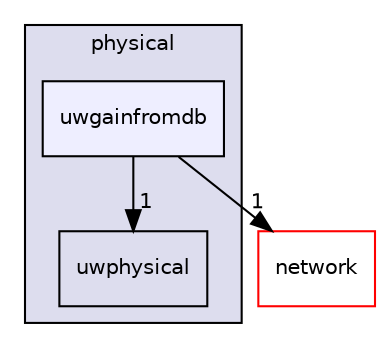 digraph "uwgainfromdb" {
  compound=true
  node [ fontsize="10", fontname="Helvetica"];
  edge [ labelfontsize="10", labelfontname="Helvetica"];
  subgraph clusterdir_72e4c916a7f28a58468fd1f36d6e4463 {
    graph [ bgcolor="#ddddee", pencolor="black", label="physical" fontname="Helvetica", fontsize="10", URL="dir_72e4c916a7f28a58468fd1f36d6e4463.html"]
  dir_f5ccdf756ef3a433f609c62d0334c2ff [shape=box label="uwphysical" URL="dir_f5ccdf756ef3a433f609c62d0334c2ff.html"];
  dir_806d940ca9f299aba48cb5772f2397d3 [shape=box, label="uwgainfromdb", style="filled", fillcolor="#eeeeff", pencolor="black", URL="dir_806d940ca9f299aba48cb5772f2397d3.html"];
  }
  dir_bce92bcee51198345c21c8b524b3c6a2 [shape=box label="network" fillcolor="white" style="filled" color="red" URL="dir_bce92bcee51198345c21c8b524b3c6a2.html"];
  dir_806d940ca9f299aba48cb5772f2397d3->dir_bce92bcee51198345c21c8b524b3c6a2 [headlabel="1", labeldistance=1.5 headhref="dir_000037_000012.html"];
  dir_806d940ca9f299aba48cb5772f2397d3->dir_f5ccdf756ef3a433f609c62d0334c2ff [headlabel="1", labeldistance=1.5 headhref="dir_000037_000036.html"];
}

